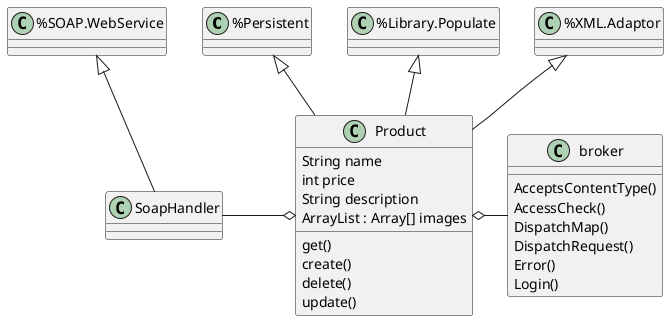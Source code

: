 @startuml
class "%Persistent" as persistent
class "%Library.Populate" as library
class "%XML.Adaptor" as adaptor
class "%SOAP.WebService" as web_service
class "Product" as site {
    String name
    int price
    String description
    ArrayList : Array[] images
    get()
    create()
    delete()
    update()
}
class "SoapHandler" as soap_handler
class "broker" as broker{
    AcceptsContentType()
    AccessCheck()
    DispatchMap()
    DispatchRequest()
    Error()
    Login()
    
}

persistent <|-- site
library <|-- site
adaptor <|-- site
web_service <|-- soap_handler
soap_handler -o site
site o- broker

@enduml